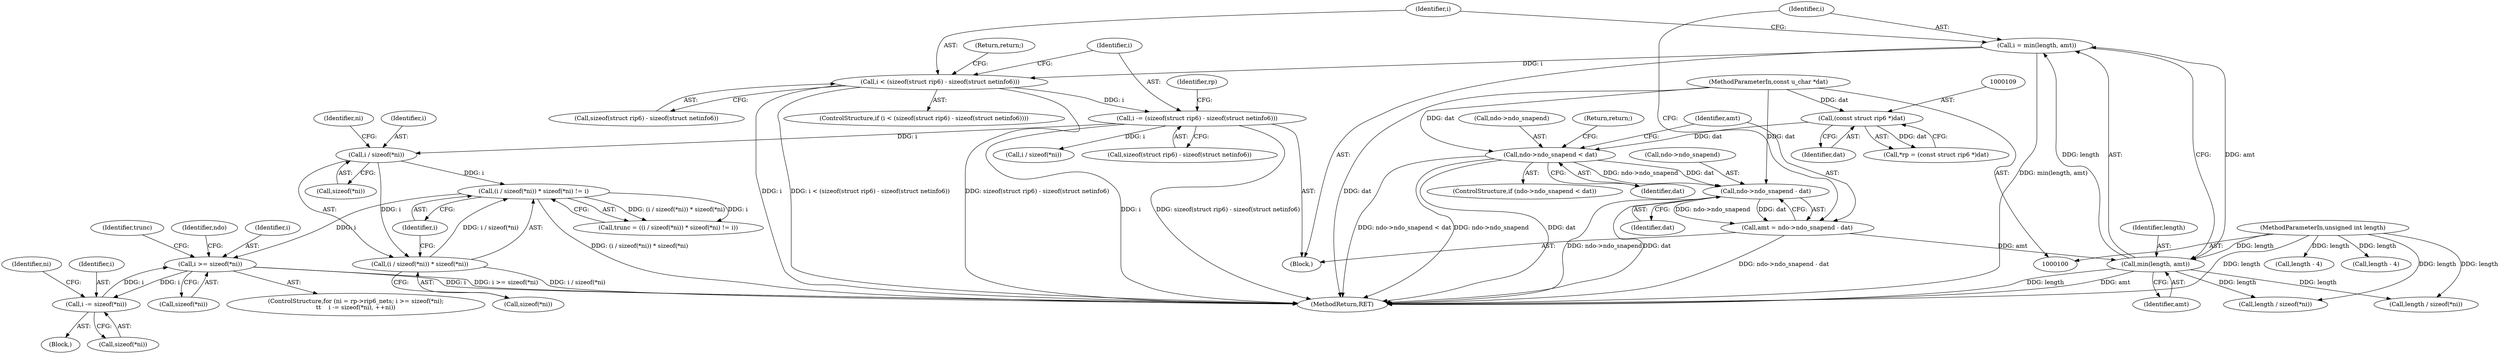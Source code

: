 digraph "1_tcpdump_e942fb84fbe3a73a98a00d2a279425872b5fb9d2@API" {
"1000320" [label="(Call,i >= sizeof(*ni))"];
"1000303" [label="(Call,(i / sizeof(*ni)) * sizeof(*ni) != i)"];
"1000304" [label="(Call,(i / sizeof(*ni)) * sizeof(*ni))"];
"1000305" [label="(Call,i / sizeof(*ni))"];
"1000144" [label="(Call,i -= (sizeof(struct rip6) - sizeof(struct netinfo6)))"];
"1000136" [label="(Call,i < (sizeof(struct rip6) - sizeof(struct netinfo6)))"];
"1000130" [label="(Call,i = min(length, amt))"];
"1000132" [label="(Call,min(length, amt))"];
"1000103" [label="(MethodParameterIn,unsigned int length)"];
"1000123" [label="(Call,amt = ndo->ndo_snapend - dat)"];
"1000125" [label="(Call,ndo->ndo_snapend - dat)"];
"1000117" [label="(Call,ndo->ndo_snapend < dat)"];
"1000108" [label="(Call,(const struct rip6 *)dat)"];
"1000102" [label="(MethodParameterIn,const u_char *dat)"];
"1000326" [label="(Call,i -= sizeof(*ni))"];
"1000320" [label="(Call,i >= sizeof(*ni))"];
"1000388" [label="(MethodReturn,RET)"];
"1000325" [label="(Block,)"];
"1000271" [label="(Call,length / sizeof(*ni))"];
"1000137" [label="(Identifier,i)"];
"1000134" [label="(Identifier,amt)"];
"1000136" [label="(Call,i < (sizeof(struct rip6) - sizeof(struct netinfo6)))"];
"1000143" [label="(Return,return;)"];
"1000146" [label="(Call,sizeof(struct rip6) - sizeof(struct netinfo6))"];
"1000123" [label="(Call,amt = ndo->ndo_snapend - dat)"];
"1000303" [label="(Call,(i / sizeof(*ni)) * sizeof(*ni) != i)"];
"1000219" [label="(Call,i / sizeof(*ni))"];
"1000125" [label="(Call,ndo->ndo_snapend - dat)"];
"1000312" [label="(Identifier,ni)"];
"1000304" [label="(Call,(i / sizeof(*ni)) * sizeof(*ni))"];
"1000104" [label="(Block,)"];
"1000117" [label="(Call,ndo->ndo_snapend < dat)"];
"1000133" [label="(Identifier,length)"];
"1000145" [label="(Identifier,i)"];
"1000283" [label="(Call,length - 4)"];
"1000332" [label="(Identifier,ni)"];
"1000116" [label="(ControlStructure,if (ndo->ndo_snapend < dat))"];
"1000322" [label="(Call,sizeof(*ni))"];
"1000314" [label="(ControlStructure,for (ni = rp->rip6_nets; i >= sizeof(*ni);\n\t\t    i -= sizeof(*ni), ++ni))"];
"1000132" [label="(Call,min(length, amt))"];
"1000326" [label="(Call,i -= sizeof(*ni))"];
"1000356" [label="(Identifier,trunc)"];
"1000306" [label="(Identifier,i)"];
"1000144" [label="(Call,i -= (sizeof(struct rip6) - sizeof(struct netinfo6)))"];
"1000307" [label="(Call,sizeof(*ni))"];
"1000305" [label="(Call,i / sizeof(*ni))"];
"1000124" [label="(Identifier,amt)"];
"1000131" [label="(Identifier,i)"];
"1000313" [label="(Identifier,i)"];
"1000310" [label="(Call,sizeof(*ni))"];
"1000103" [label="(MethodParameterIn,unsigned int length)"];
"1000159" [label="(Call,length / sizeof(*ni))"];
"1000320" [label="(Call,i >= sizeof(*ni))"];
"1000110" [label="(Identifier,dat)"];
"1000301" [label="(Call,trunc = ((i / sizeof(*ni)) * sizeof(*ni) != i))"];
"1000327" [label="(Identifier,i)"];
"1000118" [label="(Call,ndo->ndo_snapend)"];
"1000328" [label="(Call,sizeof(*ni))"];
"1000108" [label="(Call,(const struct rip6 *)dat)"];
"1000197" [label="(Call,length - 4)"];
"1000135" [label="(ControlStructure,if (i < (sizeof(struct rip6) - sizeof(struct netinfo6))))"];
"1000337" [label="(Identifier,ndo)"];
"1000153" [label="(Identifier,rp)"];
"1000121" [label="(Identifier,dat)"];
"1000129" [label="(Identifier,dat)"];
"1000122" [label="(Return,return;)"];
"1000126" [label="(Call,ndo->ndo_snapend)"];
"1000138" [label="(Call,sizeof(struct rip6) - sizeof(struct netinfo6))"];
"1000321" [label="(Identifier,i)"];
"1000130" [label="(Call,i = min(length, amt))"];
"1000106" [label="(Call,*rp = (const struct rip6 *)dat)"];
"1000102" [label="(MethodParameterIn,const u_char *dat)"];
"1000320" -> "1000314"  [label="AST: "];
"1000320" -> "1000322"  [label="CFG: "];
"1000321" -> "1000320"  [label="AST: "];
"1000322" -> "1000320"  [label="AST: "];
"1000337" -> "1000320"  [label="CFG: "];
"1000356" -> "1000320"  [label="CFG: "];
"1000320" -> "1000388"  [label="DDG: i"];
"1000320" -> "1000388"  [label="DDG: i >= sizeof(*ni)"];
"1000303" -> "1000320"  [label="DDG: i"];
"1000326" -> "1000320"  [label="DDG: i"];
"1000320" -> "1000326"  [label="DDG: i"];
"1000303" -> "1000301"  [label="AST: "];
"1000303" -> "1000313"  [label="CFG: "];
"1000304" -> "1000303"  [label="AST: "];
"1000313" -> "1000303"  [label="AST: "];
"1000301" -> "1000303"  [label="CFG: "];
"1000303" -> "1000388"  [label="DDG: (i / sizeof(*ni)) * sizeof(*ni)"];
"1000303" -> "1000301"  [label="DDG: (i / sizeof(*ni)) * sizeof(*ni)"];
"1000303" -> "1000301"  [label="DDG: i"];
"1000304" -> "1000303"  [label="DDG: i / sizeof(*ni)"];
"1000305" -> "1000303"  [label="DDG: i"];
"1000304" -> "1000310"  [label="CFG: "];
"1000305" -> "1000304"  [label="AST: "];
"1000310" -> "1000304"  [label="AST: "];
"1000313" -> "1000304"  [label="CFG: "];
"1000304" -> "1000388"  [label="DDG: i / sizeof(*ni)"];
"1000305" -> "1000304"  [label="DDG: i"];
"1000305" -> "1000307"  [label="CFG: "];
"1000306" -> "1000305"  [label="AST: "];
"1000307" -> "1000305"  [label="AST: "];
"1000312" -> "1000305"  [label="CFG: "];
"1000144" -> "1000305"  [label="DDG: i"];
"1000144" -> "1000104"  [label="AST: "];
"1000144" -> "1000146"  [label="CFG: "];
"1000145" -> "1000144"  [label="AST: "];
"1000146" -> "1000144"  [label="AST: "];
"1000153" -> "1000144"  [label="CFG: "];
"1000144" -> "1000388"  [label="DDG: i"];
"1000144" -> "1000388"  [label="DDG: sizeof(struct rip6) - sizeof(struct netinfo6)"];
"1000136" -> "1000144"  [label="DDG: i"];
"1000144" -> "1000219"  [label="DDG: i"];
"1000136" -> "1000135"  [label="AST: "];
"1000136" -> "1000138"  [label="CFG: "];
"1000137" -> "1000136"  [label="AST: "];
"1000138" -> "1000136"  [label="AST: "];
"1000143" -> "1000136"  [label="CFG: "];
"1000145" -> "1000136"  [label="CFG: "];
"1000136" -> "1000388"  [label="DDG: i < (sizeof(struct rip6) - sizeof(struct netinfo6))"];
"1000136" -> "1000388"  [label="DDG: sizeof(struct rip6) - sizeof(struct netinfo6)"];
"1000136" -> "1000388"  [label="DDG: i"];
"1000130" -> "1000136"  [label="DDG: i"];
"1000130" -> "1000104"  [label="AST: "];
"1000130" -> "1000132"  [label="CFG: "];
"1000131" -> "1000130"  [label="AST: "];
"1000132" -> "1000130"  [label="AST: "];
"1000137" -> "1000130"  [label="CFG: "];
"1000130" -> "1000388"  [label="DDG: min(length, amt)"];
"1000132" -> "1000130"  [label="DDG: length"];
"1000132" -> "1000130"  [label="DDG: amt"];
"1000132" -> "1000134"  [label="CFG: "];
"1000133" -> "1000132"  [label="AST: "];
"1000134" -> "1000132"  [label="AST: "];
"1000132" -> "1000388"  [label="DDG: amt"];
"1000132" -> "1000388"  [label="DDG: length"];
"1000103" -> "1000132"  [label="DDG: length"];
"1000123" -> "1000132"  [label="DDG: amt"];
"1000132" -> "1000159"  [label="DDG: length"];
"1000132" -> "1000271"  [label="DDG: length"];
"1000103" -> "1000100"  [label="AST: "];
"1000103" -> "1000388"  [label="DDG: length"];
"1000103" -> "1000159"  [label="DDG: length"];
"1000103" -> "1000197"  [label="DDG: length"];
"1000103" -> "1000271"  [label="DDG: length"];
"1000103" -> "1000283"  [label="DDG: length"];
"1000123" -> "1000104"  [label="AST: "];
"1000123" -> "1000125"  [label="CFG: "];
"1000124" -> "1000123"  [label="AST: "];
"1000125" -> "1000123"  [label="AST: "];
"1000131" -> "1000123"  [label="CFG: "];
"1000123" -> "1000388"  [label="DDG: ndo->ndo_snapend - dat"];
"1000125" -> "1000123"  [label="DDG: ndo->ndo_snapend"];
"1000125" -> "1000123"  [label="DDG: dat"];
"1000125" -> "1000129"  [label="CFG: "];
"1000126" -> "1000125"  [label="AST: "];
"1000129" -> "1000125"  [label="AST: "];
"1000125" -> "1000388"  [label="DDG: ndo->ndo_snapend"];
"1000125" -> "1000388"  [label="DDG: dat"];
"1000117" -> "1000125"  [label="DDG: ndo->ndo_snapend"];
"1000117" -> "1000125"  [label="DDG: dat"];
"1000102" -> "1000125"  [label="DDG: dat"];
"1000117" -> "1000116"  [label="AST: "];
"1000117" -> "1000121"  [label="CFG: "];
"1000118" -> "1000117"  [label="AST: "];
"1000121" -> "1000117"  [label="AST: "];
"1000122" -> "1000117"  [label="CFG: "];
"1000124" -> "1000117"  [label="CFG: "];
"1000117" -> "1000388"  [label="DDG: ndo->ndo_snapend < dat"];
"1000117" -> "1000388"  [label="DDG: dat"];
"1000117" -> "1000388"  [label="DDG: ndo->ndo_snapend"];
"1000108" -> "1000117"  [label="DDG: dat"];
"1000102" -> "1000117"  [label="DDG: dat"];
"1000108" -> "1000106"  [label="AST: "];
"1000108" -> "1000110"  [label="CFG: "];
"1000109" -> "1000108"  [label="AST: "];
"1000110" -> "1000108"  [label="AST: "];
"1000106" -> "1000108"  [label="CFG: "];
"1000108" -> "1000106"  [label="DDG: dat"];
"1000102" -> "1000108"  [label="DDG: dat"];
"1000102" -> "1000100"  [label="AST: "];
"1000102" -> "1000388"  [label="DDG: dat"];
"1000326" -> "1000325"  [label="AST: "];
"1000326" -> "1000328"  [label="CFG: "];
"1000327" -> "1000326"  [label="AST: "];
"1000328" -> "1000326"  [label="AST: "];
"1000332" -> "1000326"  [label="CFG: "];
}
